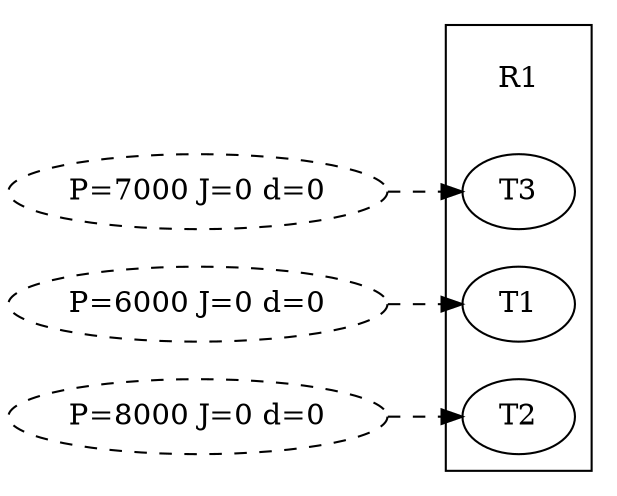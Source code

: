 strict digraph {
graph[directed="true",
compound="true",
rankdir="LR",
remincross="true",
ordering="out"];
subgraph "cluster_R1"{
  "R1"[color="#aaaacc",
shape="none"];

  "T3"[label="T3"];

  "T1"[label="T1"];

  "T2"[label="T2"];

}
"P=7000 J=0 d=0"[len="100",
style="dashed"];
"P=7000 J=0 d=0" -> "T3"[constraint="True",
style="dashed"];
"P=6000 J=0 d=0"[len="100",
style="dashed"];
"P=6000 J=0 d=0" -> "T1"[constraint="True",
style="dashed"];
"P=8000 J=0 d=0"[len="100",
style="dashed"];
"P=8000 J=0 d=0" -> "T2"[constraint="True",
style="dashed"];
}

